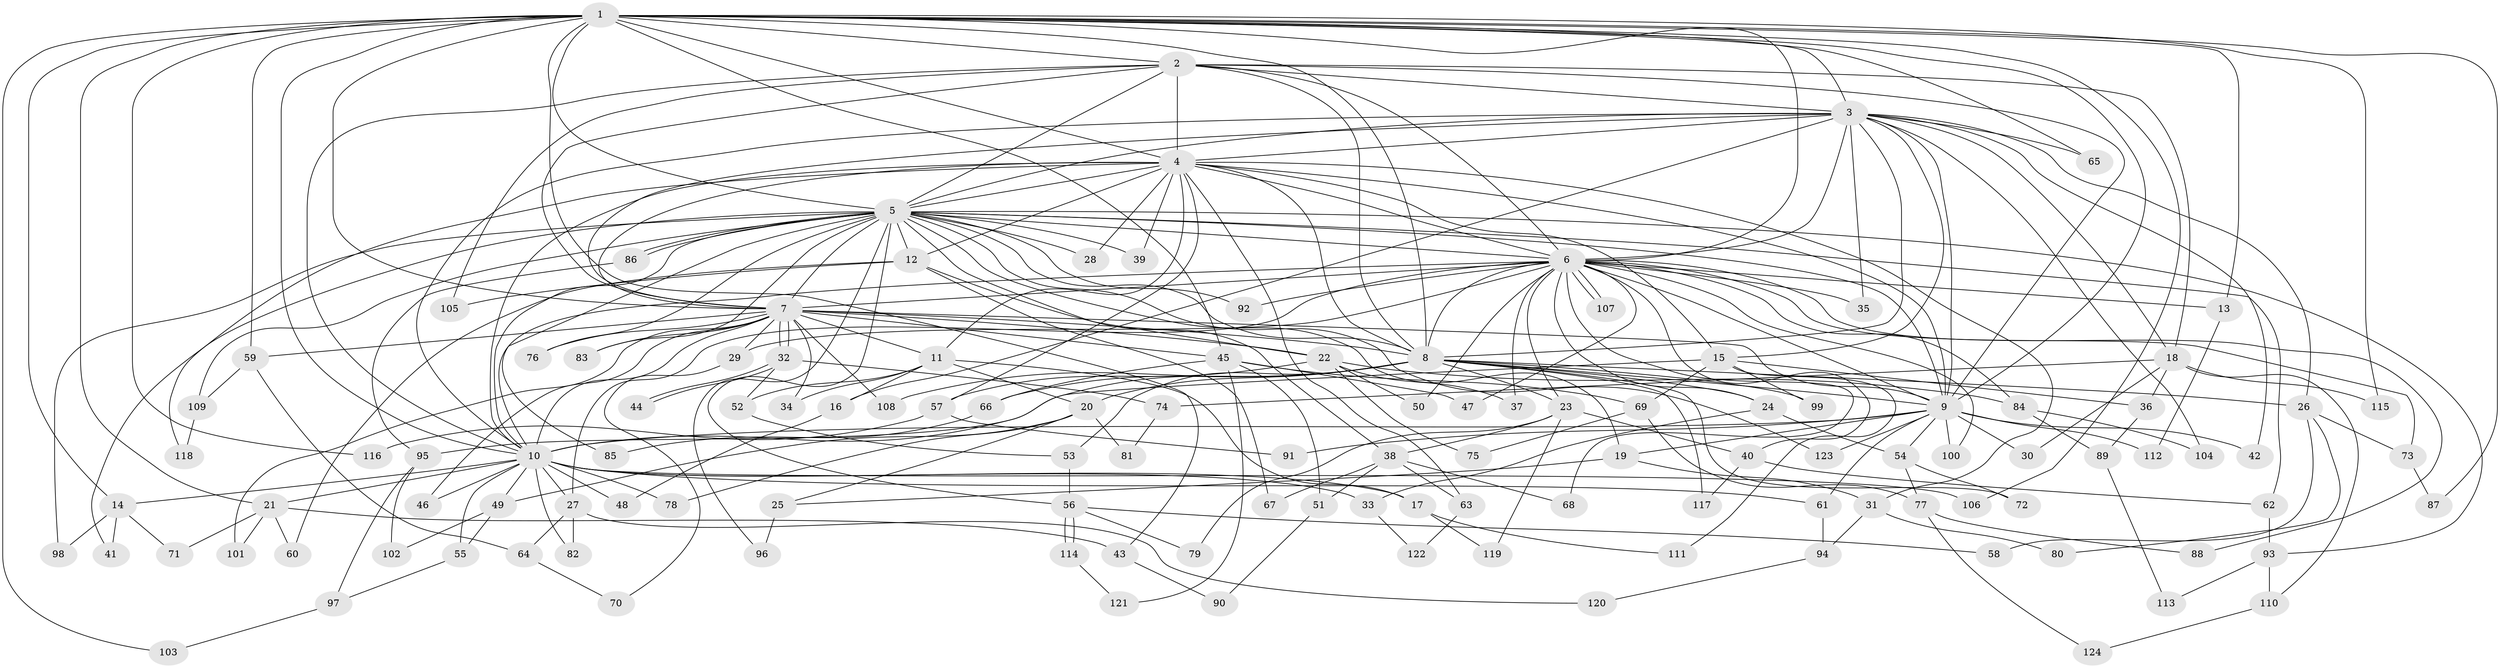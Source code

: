 // Generated by graph-tools (version 1.1) at 2025/13/03/09/25 04:13:43]
// undirected, 124 vertices, 273 edges
graph export_dot {
graph [start="1"]
  node [color=gray90,style=filled];
  1;
  2;
  3;
  4;
  5;
  6;
  7;
  8;
  9;
  10;
  11;
  12;
  13;
  14;
  15;
  16;
  17;
  18;
  19;
  20;
  21;
  22;
  23;
  24;
  25;
  26;
  27;
  28;
  29;
  30;
  31;
  32;
  33;
  34;
  35;
  36;
  37;
  38;
  39;
  40;
  41;
  42;
  43;
  44;
  45;
  46;
  47;
  48;
  49;
  50;
  51;
  52;
  53;
  54;
  55;
  56;
  57;
  58;
  59;
  60;
  61;
  62;
  63;
  64;
  65;
  66;
  67;
  68;
  69;
  70;
  71;
  72;
  73;
  74;
  75;
  76;
  77;
  78;
  79;
  80;
  81;
  82;
  83;
  84;
  85;
  86;
  87;
  88;
  89;
  90;
  91;
  92;
  93;
  94;
  95;
  96;
  97;
  98;
  99;
  100;
  101;
  102;
  103;
  104;
  105;
  106;
  107;
  108;
  109;
  110;
  111;
  112;
  113;
  114;
  115;
  116;
  117;
  118;
  119;
  120;
  121;
  122;
  123;
  124;
  1 -- 2;
  1 -- 3;
  1 -- 4;
  1 -- 5;
  1 -- 6;
  1 -- 7;
  1 -- 8;
  1 -- 9;
  1 -- 10;
  1 -- 13;
  1 -- 14;
  1 -- 21;
  1 -- 43;
  1 -- 45;
  1 -- 59;
  1 -- 65;
  1 -- 87;
  1 -- 103;
  1 -- 106;
  1 -- 115;
  1 -- 116;
  2 -- 3;
  2 -- 4;
  2 -- 5;
  2 -- 6;
  2 -- 7;
  2 -- 8;
  2 -- 9;
  2 -- 10;
  2 -- 18;
  2 -- 105;
  3 -- 4;
  3 -- 5;
  3 -- 6;
  3 -- 7;
  3 -- 8;
  3 -- 9;
  3 -- 10;
  3 -- 15;
  3 -- 16;
  3 -- 18;
  3 -- 26;
  3 -- 35;
  3 -- 42;
  3 -- 65;
  3 -- 104;
  4 -- 5;
  4 -- 6;
  4 -- 7;
  4 -- 8;
  4 -- 9;
  4 -- 10;
  4 -- 11;
  4 -- 12;
  4 -- 15;
  4 -- 28;
  4 -- 31;
  4 -- 39;
  4 -- 57;
  4 -- 63;
  4 -- 118;
  5 -- 6;
  5 -- 7;
  5 -- 8;
  5 -- 9;
  5 -- 10;
  5 -- 12;
  5 -- 19;
  5 -- 28;
  5 -- 38;
  5 -- 39;
  5 -- 41;
  5 -- 56;
  5 -- 62;
  5 -- 76;
  5 -- 83;
  5 -- 85;
  5 -- 86;
  5 -- 86;
  5 -- 92;
  5 -- 93;
  5 -- 96;
  5 -- 98;
  5 -- 109;
  5 -- 123;
  6 -- 7;
  6 -- 8;
  6 -- 9;
  6 -- 10;
  6 -- 13;
  6 -- 23;
  6 -- 24;
  6 -- 27;
  6 -- 29;
  6 -- 35;
  6 -- 37;
  6 -- 40;
  6 -- 47;
  6 -- 50;
  6 -- 68;
  6 -- 73;
  6 -- 84;
  6 -- 88;
  6 -- 92;
  6 -- 100;
  6 -- 107;
  6 -- 107;
  7 -- 8;
  7 -- 9;
  7 -- 10;
  7 -- 11;
  7 -- 22;
  7 -- 29;
  7 -- 32;
  7 -- 32;
  7 -- 34;
  7 -- 45;
  7 -- 46;
  7 -- 59;
  7 -- 76;
  7 -- 83;
  7 -- 101;
  7 -- 108;
  8 -- 9;
  8 -- 10;
  8 -- 20;
  8 -- 23;
  8 -- 24;
  8 -- 26;
  8 -- 53;
  8 -- 66;
  8 -- 72;
  8 -- 99;
  8 -- 108;
  8 -- 117;
  9 -- 10;
  9 -- 19;
  9 -- 30;
  9 -- 42;
  9 -- 54;
  9 -- 61;
  9 -- 91;
  9 -- 100;
  9 -- 112;
  9 -- 123;
  10 -- 14;
  10 -- 17;
  10 -- 21;
  10 -- 27;
  10 -- 33;
  10 -- 46;
  10 -- 48;
  10 -- 49;
  10 -- 55;
  10 -- 61;
  10 -- 78;
  10 -- 82;
  10 -- 106;
  11 -- 16;
  11 -- 17;
  11 -- 20;
  11 -- 34;
  11 -- 52;
  12 -- 22;
  12 -- 60;
  12 -- 67;
  12 -- 105;
  13 -- 112;
  14 -- 41;
  14 -- 71;
  14 -- 98;
  15 -- 36;
  15 -- 69;
  15 -- 95;
  15 -- 99;
  15 -- 111;
  16 -- 48;
  17 -- 111;
  17 -- 119;
  18 -- 30;
  18 -- 36;
  18 -- 74;
  18 -- 110;
  18 -- 115;
  19 -- 25;
  19 -- 31;
  20 -- 25;
  20 -- 49;
  20 -- 78;
  20 -- 81;
  21 -- 43;
  21 -- 60;
  21 -- 71;
  21 -- 101;
  22 -- 37;
  22 -- 50;
  22 -- 57;
  22 -- 75;
  22 -- 84;
  23 -- 38;
  23 -- 40;
  23 -- 79;
  23 -- 119;
  24 -- 33;
  24 -- 54;
  25 -- 96;
  26 -- 58;
  26 -- 73;
  26 -- 80;
  27 -- 64;
  27 -- 82;
  27 -- 120;
  29 -- 70;
  31 -- 80;
  31 -- 94;
  32 -- 44;
  32 -- 44;
  32 -- 52;
  32 -- 74;
  33 -- 122;
  36 -- 89;
  38 -- 51;
  38 -- 63;
  38 -- 67;
  38 -- 68;
  40 -- 62;
  40 -- 117;
  43 -- 90;
  45 -- 47;
  45 -- 51;
  45 -- 66;
  45 -- 69;
  45 -- 121;
  49 -- 55;
  49 -- 102;
  51 -- 90;
  52 -- 53;
  53 -- 56;
  54 -- 72;
  54 -- 77;
  55 -- 97;
  56 -- 58;
  56 -- 79;
  56 -- 114;
  56 -- 114;
  57 -- 91;
  57 -- 116;
  59 -- 64;
  59 -- 109;
  61 -- 94;
  62 -- 93;
  63 -- 122;
  64 -- 70;
  66 -- 85;
  69 -- 75;
  69 -- 77;
  73 -- 87;
  74 -- 81;
  77 -- 88;
  77 -- 124;
  84 -- 89;
  84 -- 104;
  86 -- 95;
  89 -- 113;
  93 -- 110;
  93 -- 113;
  94 -- 120;
  95 -- 97;
  95 -- 102;
  97 -- 103;
  109 -- 118;
  110 -- 124;
  114 -- 121;
}
